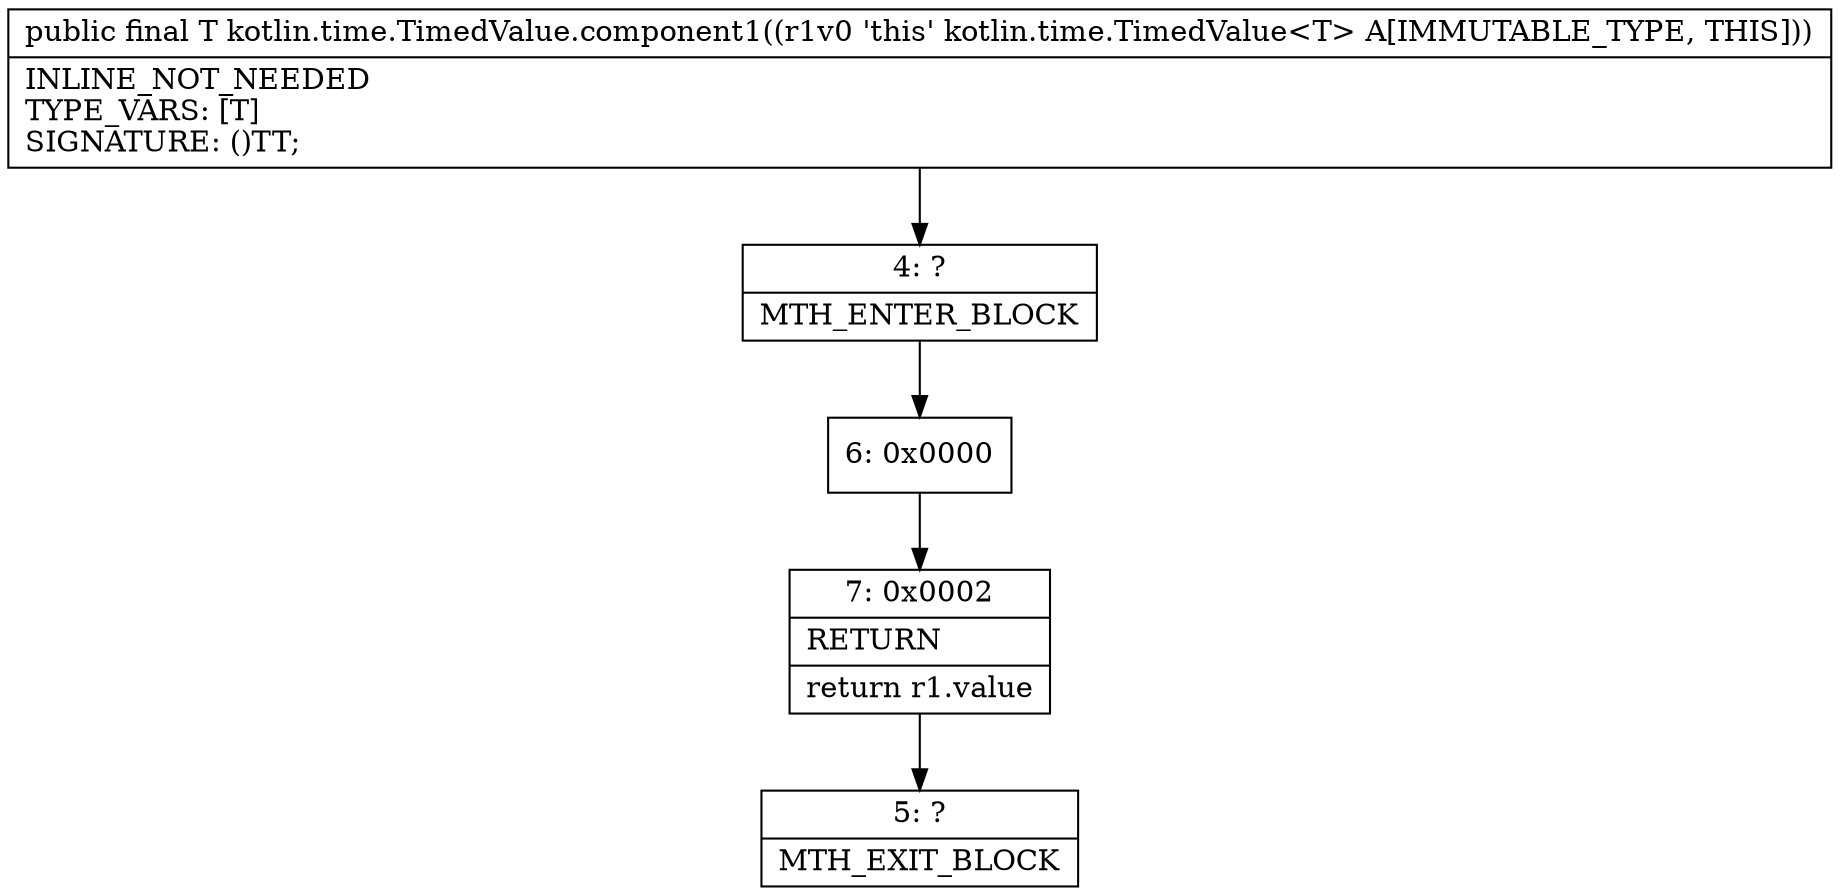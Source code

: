 digraph "CFG forkotlin.time.TimedValue.component1()Ljava\/lang\/Object;" {
Node_4 [shape=record,label="{4\:\ ?|MTH_ENTER_BLOCK\l}"];
Node_6 [shape=record,label="{6\:\ 0x0000}"];
Node_7 [shape=record,label="{7\:\ 0x0002|RETURN\l|return r1.value\l}"];
Node_5 [shape=record,label="{5\:\ ?|MTH_EXIT_BLOCK\l}"];
MethodNode[shape=record,label="{public final T kotlin.time.TimedValue.component1((r1v0 'this' kotlin.time.TimedValue\<T\> A[IMMUTABLE_TYPE, THIS]))  | INLINE_NOT_NEEDED\lTYPE_VARS: [T]\lSIGNATURE: ()TT;\l}"];
MethodNode -> Node_4;Node_4 -> Node_6;
Node_6 -> Node_7;
Node_7 -> Node_5;
}

